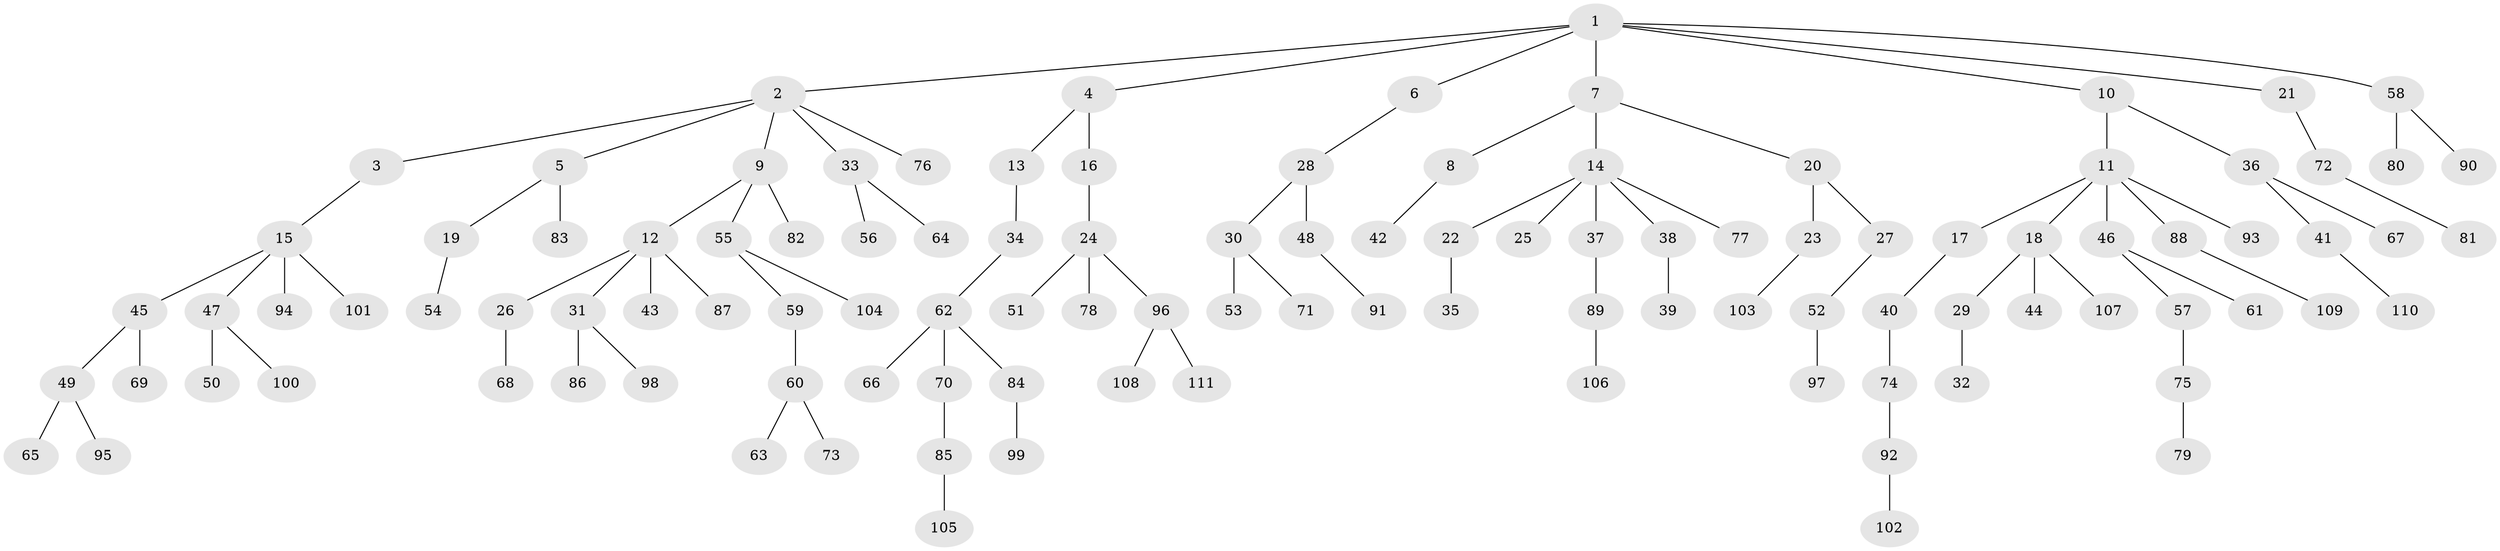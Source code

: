// coarse degree distribution, {8: 0.0136986301369863, 7: 0.0136986301369863, 2: 0.2602739726027397, 3: 0.0684931506849315, 5: 0.0684931506849315, 1: 0.5342465753424658, 4: 0.0410958904109589}
// Generated by graph-tools (version 1.1) at 2025/42/03/06/25 10:42:05]
// undirected, 111 vertices, 110 edges
graph export_dot {
graph [start="1"]
  node [color=gray90,style=filled];
  1;
  2;
  3;
  4;
  5;
  6;
  7;
  8;
  9;
  10;
  11;
  12;
  13;
  14;
  15;
  16;
  17;
  18;
  19;
  20;
  21;
  22;
  23;
  24;
  25;
  26;
  27;
  28;
  29;
  30;
  31;
  32;
  33;
  34;
  35;
  36;
  37;
  38;
  39;
  40;
  41;
  42;
  43;
  44;
  45;
  46;
  47;
  48;
  49;
  50;
  51;
  52;
  53;
  54;
  55;
  56;
  57;
  58;
  59;
  60;
  61;
  62;
  63;
  64;
  65;
  66;
  67;
  68;
  69;
  70;
  71;
  72;
  73;
  74;
  75;
  76;
  77;
  78;
  79;
  80;
  81;
  82;
  83;
  84;
  85;
  86;
  87;
  88;
  89;
  90;
  91;
  92;
  93;
  94;
  95;
  96;
  97;
  98;
  99;
  100;
  101;
  102;
  103;
  104;
  105;
  106;
  107;
  108;
  109;
  110;
  111;
  1 -- 2;
  1 -- 4;
  1 -- 6;
  1 -- 7;
  1 -- 10;
  1 -- 21;
  1 -- 58;
  2 -- 3;
  2 -- 5;
  2 -- 9;
  2 -- 33;
  2 -- 76;
  3 -- 15;
  4 -- 13;
  4 -- 16;
  5 -- 19;
  5 -- 83;
  6 -- 28;
  7 -- 8;
  7 -- 14;
  7 -- 20;
  8 -- 42;
  9 -- 12;
  9 -- 55;
  9 -- 82;
  10 -- 11;
  10 -- 36;
  11 -- 17;
  11 -- 18;
  11 -- 46;
  11 -- 88;
  11 -- 93;
  12 -- 26;
  12 -- 31;
  12 -- 43;
  12 -- 87;
  13 -- 34;
  14 -- 22;
  14 -- 25;
  14 -- 37;
  14 -- 38;
  14 -- 77;
  15 -- 45;
  15 -- 47;
  15 -- 94;
  15 -- 101;
  16 -- 24;
  17 -- 40;
  18 -- 29;
  18 -- 44;
  18 -- 107;
  19 -- 54;
  20 -- 23;
  20 -- 27;
  21 -- 72;
  22 -- 35;
  23 -- 103;
  24 -- 51;
  24 -- 78;
  24 -- 96;
  26 -- 68;
  27 -- 52;
  28 -- 30;
  28 -- 48;
  29 -- 32;
  30 -- 53;
  30 -- 71;
  31 -- 86;
  31 -- 98;
  33 -- 56;
  33 -- 64;
  34 -- 62;
  36 -- 41;
  36 -- 67;
  37 -- 89;
  38 -- 39;
  40 -- 74;
  41 -- 110;
  45 -- 49;
  45 -- 69;
  46 -- 57;
  46 -- 61;
  47 -- 50;
  47 -- 100;
  48 -- 91;
  49 -- 65;
  49 -- 95;
  52 -- 97;
  55 -- 59;
  55 -- 104;
  57 -- 75;
  58 -- 80;
  58 -- 90;
  59 -- 60;
  60 -- 63;
  60 -- 73;
  62 -- 66;
  62 -- 70;
  62 -- 84;
  70 -- 85;
  72 -- 81;
  74 -- 92;
  75 -- 79;
  84 -- 99;
  85 -- 105;
  88 -- 109;
  89 -- 106;
  92 -- 102;
  96 -- 108;
  96 -- 111;
}
